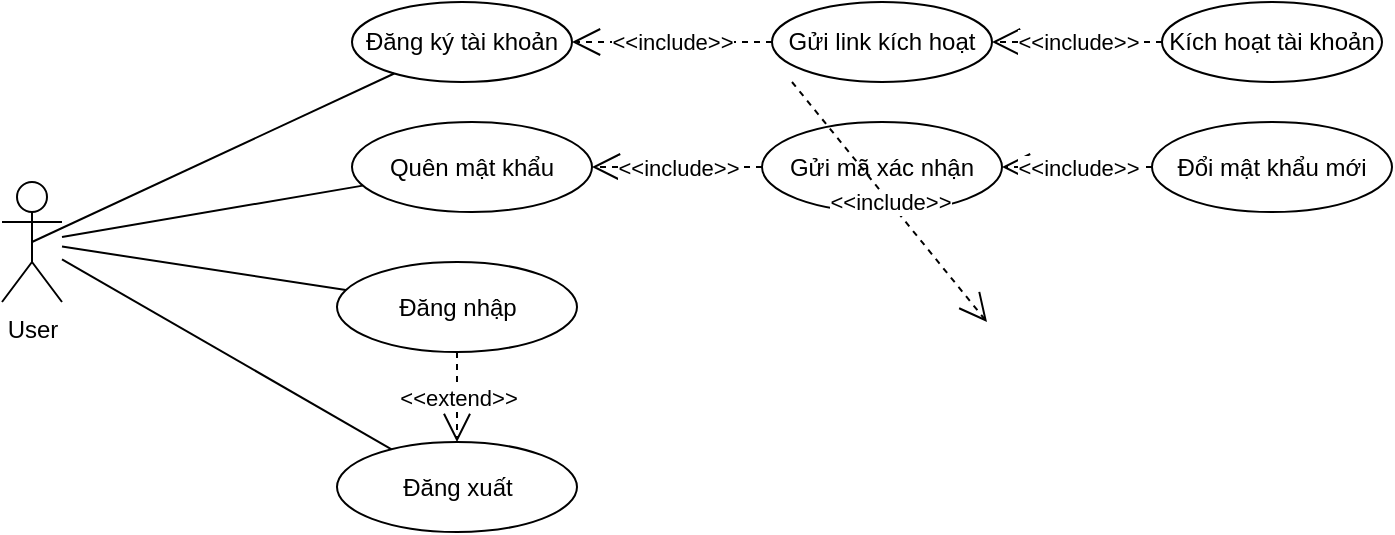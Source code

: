 <mxfile version="24.7.17">
  <diagram name="Page-1" id="N2uSfmog41vRjkX8YVxG">
    <mxGraphModel dx="1290" dy="563" grid="1" gridSize="10" guides="1" tooltips="1" connect="1" arrows="1" fold="1" page="1" pageScale="1" pageWidth="850" pageHeight="1100" math="0" shadow="0">
      <root>
        <mxCell id="0" />
        <mxCell id="1" parent="0" />
        <mxCell id="cNN2dI21RtlMbFky-l4t-1" value="User" style="shape=umlActor;verticalLabelPosition=bottom;verticalAlign=top;html=1;outlineConnect=0;" parent="1" vertex="1">
          <mxGeometry x="110" y="180" width="30" height="60" as="geometry" />
        </mxCell>
        <mxCell id="cNN2dI21RtlMbFky-l4t-2" value="Đăng nhập" style="ellipse;whiteSpace=wrap;html=1;" parent="1" vertex="1">
          <mxGeometry x="277.5" y="220" width="120" height="45" as="geometry" />
        </mxCell>
        <mxCell id="cNN2dI21RtlMbFky-l4t-3" value="Đăng ký tài khoản" style="ellipse;whiteSpace=wrap;html=1;" parent="1" vertex="1">
          <mxGeometry x="285" y="90" width="110" height="40" as="geometry" />
        </mxCell>
        <mxCell id="cNN2dI21RtlMbFky-l4t-4" value="" style="endArrow=none;html=1;rounded=0;strokeColor=default;align=center;verticalAlign=middle;fontFamily=Helvetica;fontSize=11;fontColor=default;labelBackgroundColor=default;edgeStyle=none;exitX=0.5;exitY=0.5;exitDx=0;exitDy=0;exitPerimeter=0;" parent="1" source="cNN2dI21RtlMbFky-l4t-1" target="cNN2dI21RtlMbFky-l4t-3" edge="1">
          <mxGeometry width="50" height="50" relative="1" as="geometry">
            <mxPoint x="216" y="549" as="sourcePoint" />
            <mxPoint x="433" y="521" as="targetPoint" />
          </mxGeometry>
        </mxCell>
        <mxCell id="cNN2dI21RtlMbFky-l4t-5" value="" style="endArrow=none;html=1;rounded=0;strokeColor=default;align=center;verticalAlign=middle;fontFamily=Helvetica;fontSize=11;fontColor=default;labelBackgroundColor=default;edgeStyle=none;" parent="1" source="cNN2dI21RtlMbFky-l4t-1" target="cNN2dI21RtlMbFky-l4t-2" edge="1">
          <mxGeometry width="50" height="50" relative="1" as="geometry">
            <mxPoint x="135" y="210" as="sourcePoint" />
            <mxPoint x="314" y="135" as="targetPoint" />
          </mxGeometry>
        </mxCell>
        <mxCell id="cNN2dI21RtlMbFky-l4t-7" value="Gửi link kích hoạt" style="ellipse;whiteSpace=wrap;html=1;" parent="1" vertex="1">
          <mxGeometry x="495" y="90" width="110" height="40" as="geometry" />
        </mxCell>
        <mxCell id="cNN2dI21RtlMbFky-l4t-8" value="Kích hoạt tài khoản" style="ellipse;whiteSpace=wrap;html=1;" parent="1" vertex="1">
          <mxGeometry x="690" y="90" width="110" height="40" as="geometry" />
        </mxCell>
        <mxCell id="cNN2dI21RtlMbFky-l4t-11" value="&amp;lt;&amp;lt;include&amp;gt;&amp;gt;" style="endArrow=open;endSize=12;dashed=1;html=1;rounded=0;strokeColor=default;align=center;verticalAlign=middle;fontFamily=Helvetica;fontSize=11;fontColor=default;labelBackgroundColor=default;edgeStyle=none;" parent="1" source="cNN2dI21RtlMbFky-l4t-7" target="cNN2dI21RtlMbFky-l4t-3" edge="1">
          <mxGeometry width="160" relative="1" as="geometry">
            <mxPoint x="395" y="448" as="sourcePoint" />
            <mxPoint x="470" y="448" as="targetPoint" />
            <mxPoint as="offset" />
          </mxGeometry>
        </mxCell>
        <mxCell id="cNN2dI21RtlMbFky-l4t-12" value="&amp;lt;&amp;lt;include&amp;gt;&amp;gt;" style="endArrow=open;endSize=12;dashed=1;html=1;rounded=0;strokeColor=default;align=center;verticalAlign=middle;fontFamily=Helvetica;fontSize=11;fontColor=default;labelBackgroundColor=default;edgeStyle=none;" parent="1" source="cNN2dI21RtlMbFky-l4t-8" target="cNN2dI21RtlMbFky-l4t-7" edge="1">
          <mxGeometry width="160" relative="1" as="geometry">
            <mxPoint x="510" y="120" as="sourcePoint" />
            <mxPoint x="405" y="120" as="targetPoint" />
            <mxPoint as="offset" />
          </mxGeometry>
        </mxCell>
        <mxCell id="cNN2dI21RtlMbFky-l4t-13" value="Đăng xuất" style="ellipse;whiteSpace=wrap;html=1;" parent="1" vertex="1">
          <mxGeometry x="277.5" y="310" width="120" height="45" as="geometry" />
        </mxCell>
        <mxCell id="cNN2dI21RtlMbFky-l4t-14" value="" style="endArrow=none;html=1;rounded=0;strokeColor=default;align=center;verticalAlign=middle;fontFamily=Helvetica;fontSize=11;fontColor=default;labelBackgroundColor=default;edgeStyle=none;" parent="1" source="cNN2dI21RtlMbFky-l4t-1" target="cNN2dI21RtlMbFky-l4t-13" edge="1">
          <mxGeometry width="50" height="50" relative="1" as="geometry">
            <mxPoint x="150" y="209" as="sourcePoint" />
            <mxPoint x="290" y="204" as="targetPoint" />
          </mxGeometry>
        </mxCell>
        <mxCell id="cNN2dI21RtlMbFky-l4t-16" value="&amp;lt;&amp;lt;extend&amp;gt;&amp;gt;" style="endArrow=open;endSize=12;dashed=1;html=1;rounded=0;strokeColor=default;align=center;verticalAlign=middle;fontFamily=Helvetica;fontSize=11;fontColor=default;labelBackgroundColor=default;edgeStyle=none;" parent="1" source="cNN2dI21RtlMbFky-l4t-2" target="cNN2dI21RtlMbFky-l4t-13" edge="1">
          <mxGeometry width="160" relative="1" as="geometry">
            <mxPoint x="350" y="50" as="sourcePoint" />
            <mxPoint x="350" y="100" as="targetPoint" />
            <mxPoint as="offset" />
          </mxGeometry>
        </mxCell>
        <mxCell id="cNN2dI21RtlMbFky-l4t-17" value="Quên mật khẩu" style="ellipse;whiteSpace=wrap;html=1;" parent="1" vertex="1">
          <mxGeometry x="285" y="150" width="120" height="45" as="geometry" />
        </mxCell>
        <mxCell id="cNN2dI21RtlMbFky-l4t-18" value="" style="endArrow=none;html=1;rounded=0;strokeColor=default;align=center;verticalAlign=middle;fontFamily=Helvetica;fontSize=11;fontColor=default;labelBackgroundColor=default;edgeStyle=none;" parent="1" source="cNN2dI21RtlMbFky-l4t-1" target="cNN2dI21RtlMbFky-l4t-17" edge="1">
          <mxGeometry width="50" height="50" relative="1" as="geometry">
            <mxPoint x="150" y="216" as="sourcePoint" />
            <mxPoint x="308" y="276" as="targetPoint" />
          </mxGeometry>
        </mxCell>
        <mxCell id="cNN2dI21RtlMbFky-l4t-19" value="Gửi mã xác nhận" style="ellipse;whiteSpace=wrap;html=1;" parent="1" vertex="1">
          <mxGeometry x="490" y="150" width="120" height="45" as="geometry" />
        </mxCell>
        <mxCell id="cNN2dI21RtlMbFky-l4t-20" value="&amp;lt;&amp;lt;include&amp;gt;&amp;gt;" style="endArrow=open;endSize=12;dashed=1;html=1;rounded=0;strokeColor=default;align=center;verticalAlign=middle;fontFamily=Helvetica;fontSize=11;fontColor=default;labelBackgroundColor=default;edgeStyle=none;" parent="1" source="cNN2dI21RtlMbFky-l4t-19" target="cNN2dI21RtlMbFky-l4t-17" edge="1">
          <mxGeometry width="160" relative="1" as="geometry">
            <mxPoint x="350" y="50" as="sourcePoint" />
            <mxPoint x="350" y="100" as="targetPoint" />
            <mxPoint as="offset" />
          </mxGeometry>
        </mxCell>
        <mxCell id="cNN2dI21RtlMbFky-l4t-21" value="Đổi mật khẩu mới" style="ellipse;whiteSpace=wrap;html=1;" parent="1" vertex="1">
          <mxGeometry x="685" y="150" width="120" height="45" as="geometry" />
        </mxCell>
        <mxCell id="cNN2dI21RtlMbFky-l4t-22" value="&amp;lt;&amp;lt;include&amp;gt;&amp;gt;" style="endArrow=open;endSize=12;dashed=1;html=1;rounded=0;strokeColor=default;align=center;verticalAlign=middle;fontFamily=Helvetica;fontSize=11;fontColor=default;labelBackgroundColor=default;edgeStyle=none;" parent="1" source="cNN2dI21RtlMbFky-l4t-21" target="cNN2dI21RtlMbFky-l4t-19" edge="1">
          <mxGeometry width="160" relative="1" as="geometry">
            <mxPoint x="499" y="340" as="sourcePoint" />
            <mxPoint x="406" y="354" as="targetPoint" />
            <mxPoint as="offset" />
          </mxGeometry>
        </mxCell>
        <mxCell id="cNN2dI21RtlMbFky-l4t-26" value="&amp;lt;&amp;lt;include&amp;gt;&amp;gt;" style="endArrow=open;endSize=12;dashed=1;html=1;rounded=0;strokeColor=default;align=center;verticalAlign=middle;fontFamily=Helvetica;fontSize=11;fontColor=default;labelBackgroundColor=default;edgeStyle=none;" parent="1" source="cNN2dI21RtlMbFky-l4t-24" edge="1">
          <mxGeometry width="160" relative="1" as="geometry">
            <mxPoint x="505" y="130" as="sourcePoint" />
            <mxPoint x="602.5" y="250" as="targetPoint" />
            <mxPoint as="offset" />
          </mxGeometry>
        </mxCell>
      </root>
    </mxGraphModel>
  </diagram>
</mxfile>
